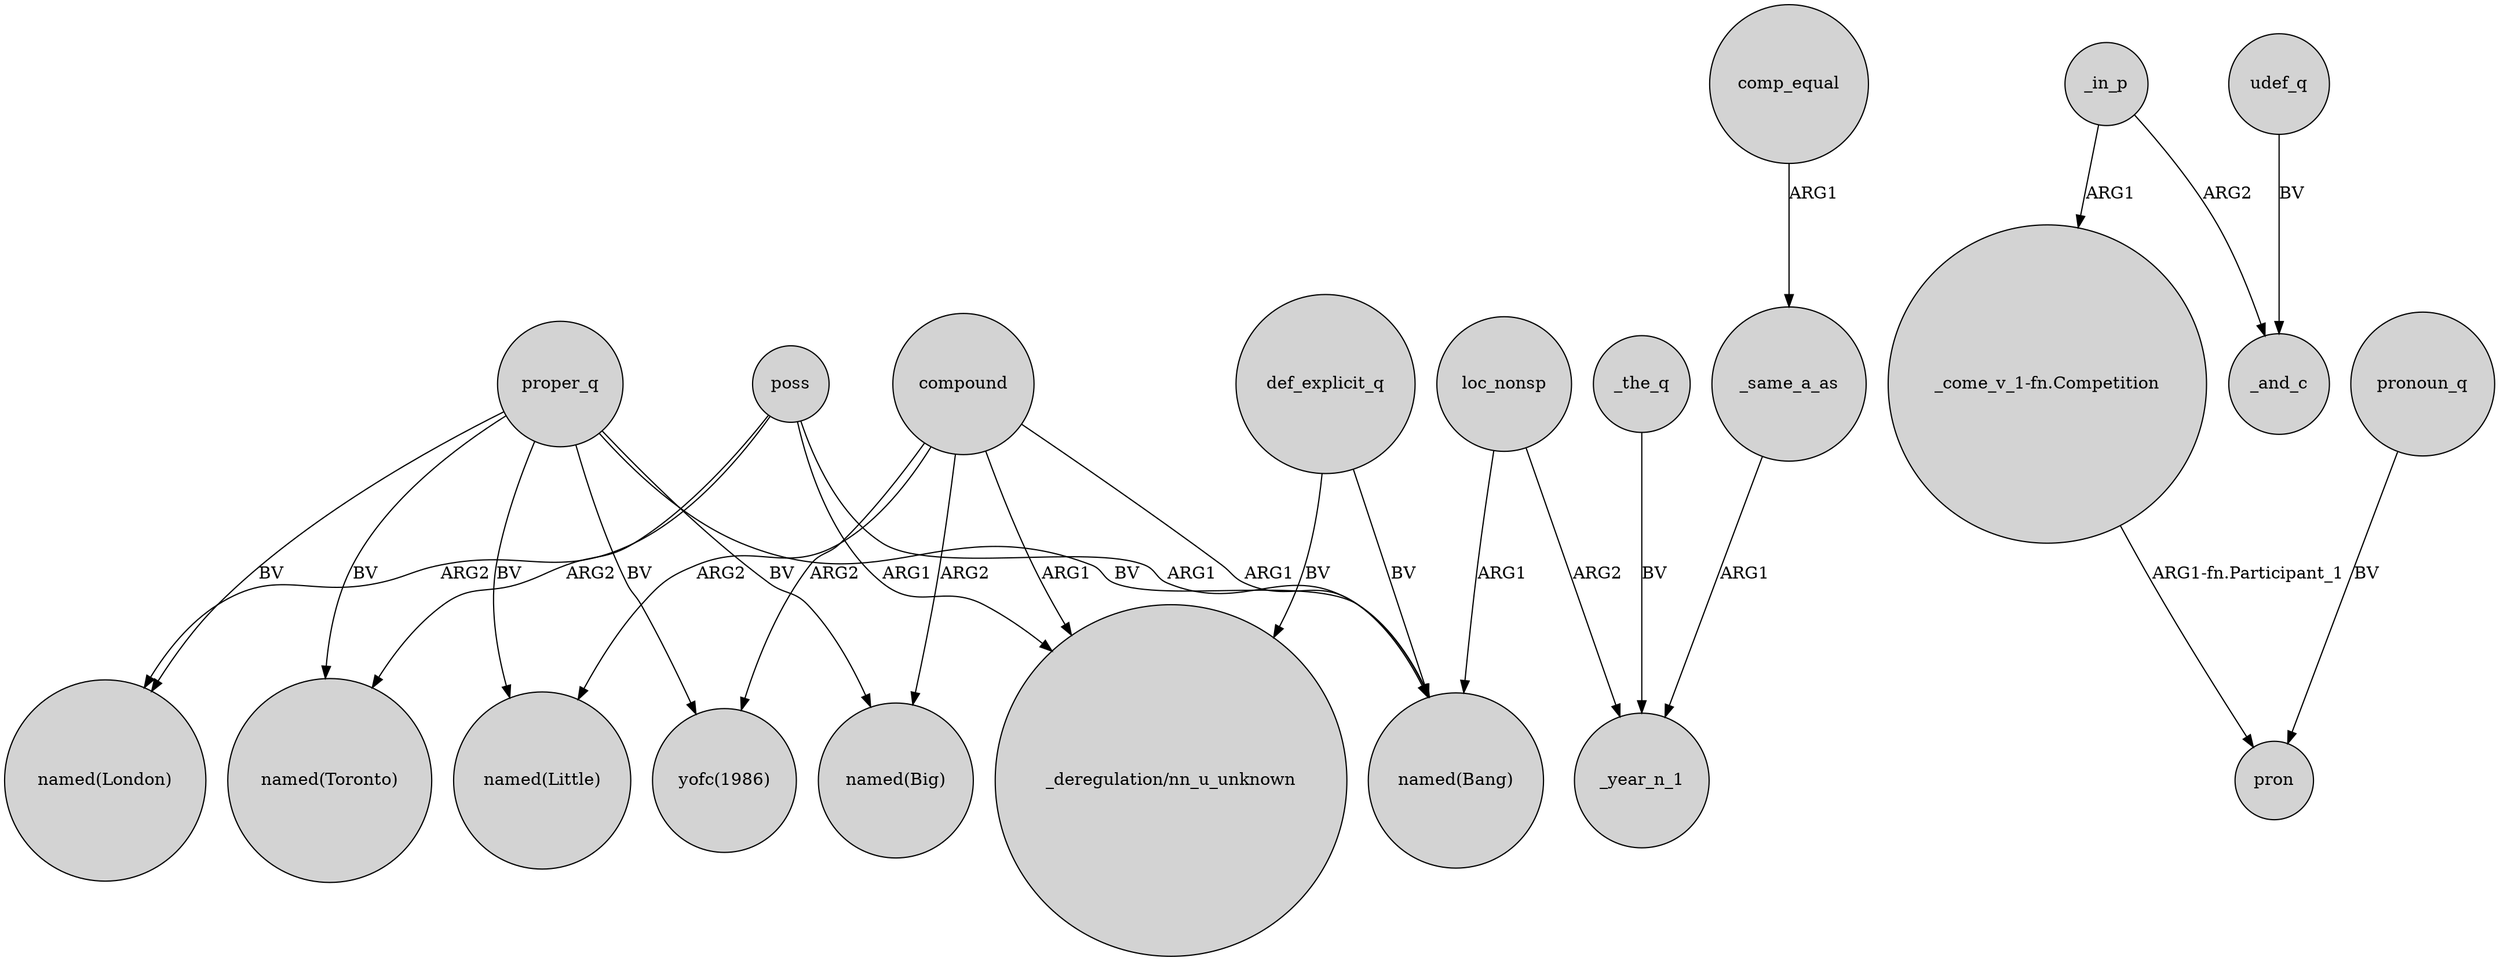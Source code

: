 digraph {
	node [shape=circle style=filled]
	poss -> "named(Bang)" [label=ARG1]
	_in_p -> _and_c [label=ARG2]
	proper_q -> "named(Toronto)" [label=BV]
	_in_p -> "_come_v_1-fn.Competition" [label=ARG1]
	proper_q -> "yofc(1986)" [label=BV]
	loc_nonsp -> "named(Bang)" [label=ARG1]
	compound -> "named(Big)" [label=ARG2]
	compound -> "named(Bang)" [label=ARG1]
	def_explicit_q -> "named(Bang)" [label=BV]
	poss -> "_deregulation/nn_u_unknown" [label=ARG1]
	def_explicit_q -> "_deregulation/nn_u_unknown" [label=BV]
	poss -> "named(Toronto)" [label=ARG2]
	udef_q -> _and_c [label=BV]
	loc_nonsp -> _year_n_1 [label=ARG2]
	compound -> "_deregulation/nn_u_unknown" [label=ARG1]
	pronoun_q -> pron [label=BV]
	poss -> "named(London)" [label=ARG2]
	_the_q -> _year_n_1 [label=BV]
	proper_q -> "named(Bang)" [label=BV]
	compound -> "named(Little)" [label=ARG2]
	compound -> "yofc(1986)" [label=ARG2]
	proper_q -> "named(Big)" [label=BV]
	"_come_v_1-fn.Competition" -> pron [label="ARG1-fn.Participant_1"]
	_same_a_as -> _year_n_1 [label=ARG1]
	proper_q -> "named(London)" [label=BV]
	proper_q -> "named(Little)" [label=BV]
	comp_equal -> _same_a_as [label=ARG1]
}
